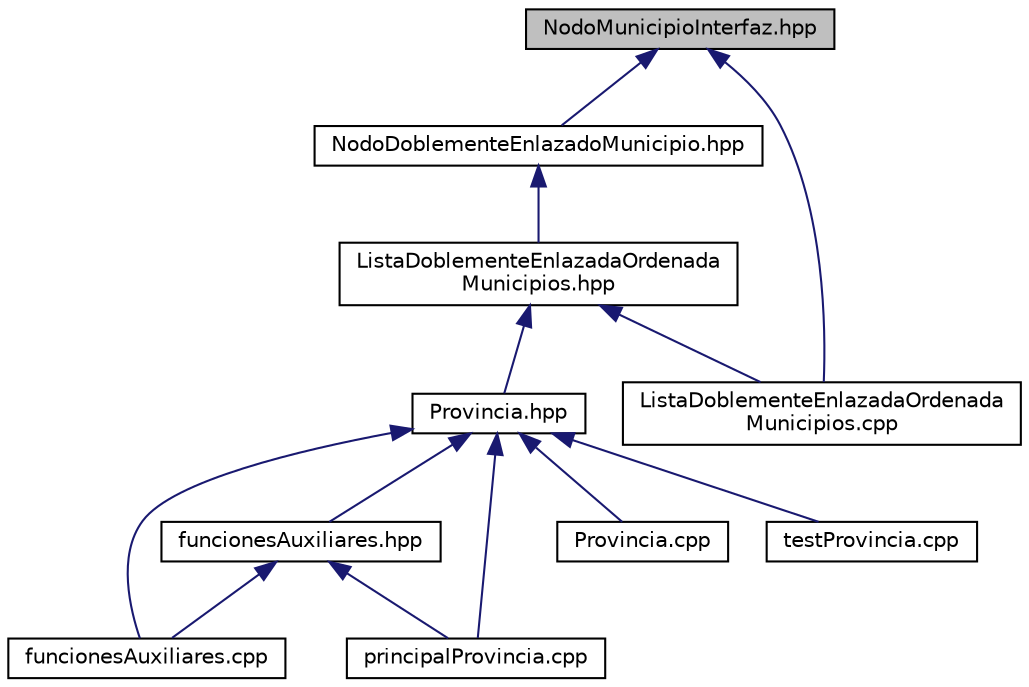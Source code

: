 digraph "NodoMunicipioInterfaz.hpp"
{
  edge [fontname="Helvetica",fontsize="10",labelfontname="Helvetica",labelfontsize="10"];
  node [fontname="Helvetica",fontsize="10",shape=record];
  Node4 [label="NodoMunicipioInterfaz.hpp",height=0.2,width=0.4,color="black", fillcolor="grey75", style="filled", fontcolor="black"];
  Node4 -> Node5 [dir="back",color="midnightblue",fontsize="10",style="solid",fontname="Helvetica"];
  Node5 [label="NodoDoblementeEnlazadoMunicipio.hpp",height=0.2,width=0.4,color="black", fillcolor="white", style="filled",URL="$NodoDoblementeEnlazadoMunicipio_8hpp.html",tooltip="Declaración del TAD NodoDoblementeEnlazadoMunicipio: nodo doblemente enlazado con el campo informativ..."];
  Node5 -> Node6 [dir="back",color="midnightblue",fontsize="10",style="solid",fontname="Helvetica"];
  Node6 [label="ListaDoblementeEnlazadaOrdenada\lMunicipios.hpp",height=0.2,width=0.4,color="black", fillcolor="white", style="filled",URL="$ListaDoblementeEnlazadaOrdenadaMunicipios_8hpp.html",tooltip="Clase de una lista doblemente enlazada y ordenada de Municipios. "];
  Node6 -> Node7 [dir="back",color="midnightblue",fontsize="10",style="solid",fontname="Helvetica"];
  Node7 [label="Provincia.hpp",height=0.2,width=0.4,color="black", fillcolor="white", style="filled",URL="$Provincia_8hpp.html",tooltip="Definición de la clase Provincia. "];
  Node7 -> Node8 [dir="back",color="midnightblue",fontsize="10",style="solid",fontname="Helvetica"];
  Node8 [label="funcionesAuxiliares.cpp",height=0.2,width=0.4,color="black", fillcolor="white", style="filled",URL="$funcionesAuxiliares_8cpp.html",tooltip="Código de las funciones auxiliares del programa principal de la provincia. "];
  Node7 -> Node9 [dir="back",color="midnightblue",fontsize="10",style="solid",fontname="Helvetica"];
  Node9 [label="funcionesAuxiliares.hpp",height=0.2,width=0.4,color="black", fillcolor="white", style="filled",URL="$funcionesAuxiliares_8hpp.html",tooltip="Funciones auxiliares para el programa principal de la práctica 2. "];
  Node9 -> Node8 [dir="back",color="midnightblue",fontsize="10",style="solid",fontname="Helvetica"];
  Node9 -> Node10 [dir="back",color="midnightblue",fontsize="10",style="solid",fontname="Helvetica"];
  Node10 [label="principalProvincia.cpp",height=0.2,width=0.4,color="black", fillcolor="white", style="filled",URL="$principalProvincia_8cpp.html",tooltip="Programa principal de la práctica 2 de ED: provincia de municipios. "];
  Node7 -> Node10 [dir="back",color="midnightblue",fontsize="10",style="solid",fontname="Helvetica"];
  Node7 -> Node11 [dir="back",color="midnightblue",fontsize="10",style="solid",fontname="Helvetica"];
  Node11 [label="Provincia.cpp",height=0.2,width=0.4,color="black", fillcolor="white", style="filled",URL="$Provincia_8cpp.html",tooltip="Definición de la clase Provincia. "];
  Node7 -> Node12 [dir="back",color="midnightblue",fontsize="10",style="solid",fontname="Helvetica"];
  Node12 [label="testProvincia.cpp",height=0.2,width=0.4,color="black", fillcolor="white", style="filled",URL="$testProvincia_8cpp.html",tooltip="Segundo programa de prueba de la práctica 2 de ED: provincia de municipios. "];
  Node6 -> Node13 [dir="back",color="midnightblue",fontsize="10",style="solid",fontname="Helvetica"];
  Node13 [label="ListaDoblementeEnlazadaOrdenada\lMunicipios.cpp",height=0.2,width=0.4,color="black", fillcolor="white", style="filled",URL="$ListaDoblementeEnlazadaOrdenadaMunicipios_8cpp.html",tooltip="Clase de una lista doblemente enlazada y ordenada de Municipios. "];
  Node4 -> Node13 [dir="back",color="midnightblue",fontsize="10",style="solid",fontname="Helvetica"];
}
